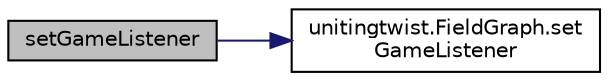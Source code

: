 digraph "setGameListener"
{
  edge [fontname="Helvetica",fontsize="10",labelfontname="Helvetica",labelfontsize="10"];
  node [fontname="Helvetica",fontsize="10",shape=record];
  rankdir="LR";
  Node46 [label="setGameListener",height=0.2,width=0.4,color="black", fillcolor="grey75", style="filled", fontcolor="black"];
  Node46 -> Node47 [color="midnightblue",fontsize="10",style="solid",fontname="Helvetica"];
  Node47 [label="unitingtwist.FieldGraph.set\lGameListener",height=0.2,width=0.4,color="black", fillcolor="white", style="filled",URL="$classunitingtwist_1_1_field_graph.html#a3a0b2269c05087f4f0fed09dfe7174d8",tooltip="A helper array storing offsets for adjacent indices around a given hexagon. "];
}
